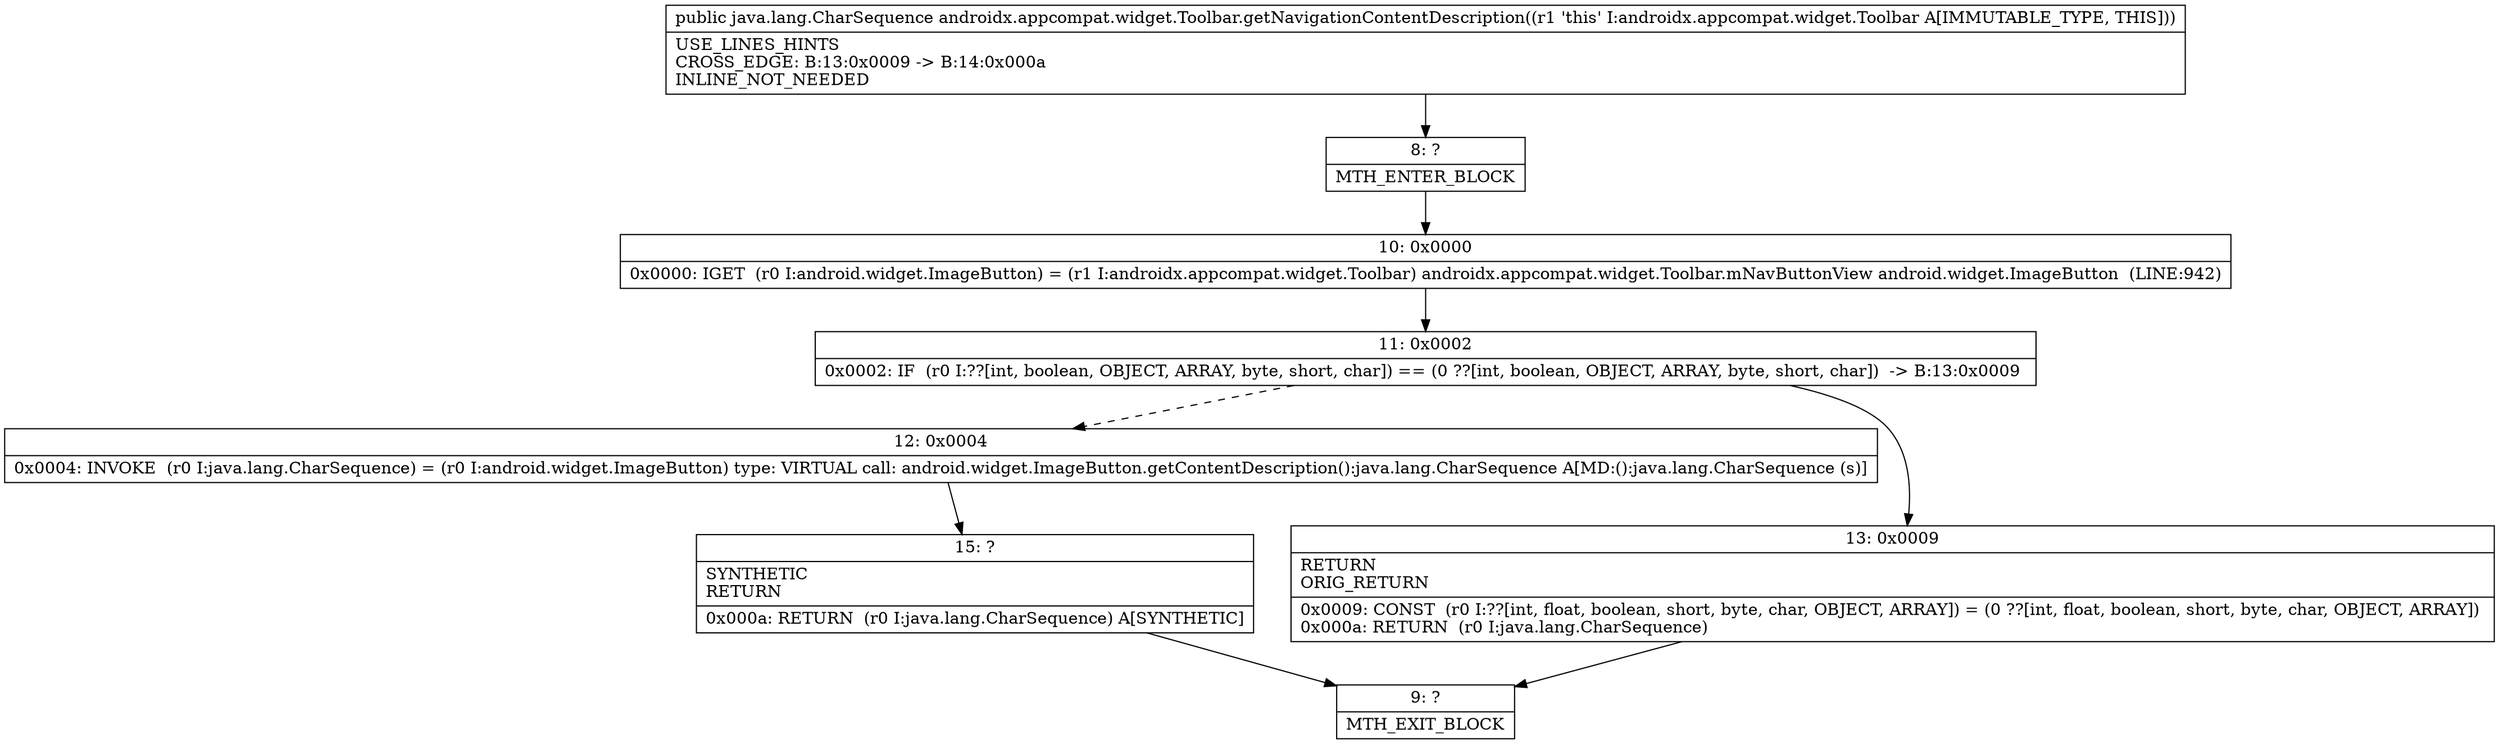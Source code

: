 digraph "CFG forandroidx.appcompat.widget.Toolbar.getNavigationContentDescription()Ljava\/lang\/CharSequence;" {
Node_8 [shape=record,label="{8\:\ ?|MTH_ENTER_BLOCK\l}"];
Node_10 [shape=record,label="{10\:\ 0x0000|0x0000: IGET  (r0 I:android.widget.ImageButton) = (r1 I:androidx.appcompat.widget.Toolbar) androidx.appcompat.widget.Toolbar.mNavButtonView android.widget.ImageButton  (LINE:942)\l}"];
Node_11 [shape=record,label="{11\:\ 0x0002|0x0002: IF  (r0 I:??[int, boolean, OBJECT, ARRAY, byte, short, char]) == (0 ??[int, boolean, OBJECT, ARRAY, byte, short, char])  \-\> B:13:0x0009 \l}"];
Node_12 [shape=record,label="{12\:\ 0x0004|0x0004: INVOKE  (r0 I:java.lang.CharSequence) = (r0 I:android.widget.ImageButton) type: VIRTUAL call: android.widget.ImageButton.getContentDescription():java.lang.CharSequence A[MD:():java.lang.CharSequence (s)]\l}"];
Node_15 [shape=record,label="{15\:\ ?|SYNTHETIC\lRETURN\l|0x000a: RETURN  (r0 I:java.lang.CharSequence) A[SYNTHETIC]\l}"];
Node_9 [shape=record,label="{9\:\ ?|MTH_EXIT_BLOCK\l}"];
Node_13 [shape=record,label="{13\:\ 0x0009|RETURN\lORIG_RETURN\l|0x0009: CONST  (r0 I:??[int, float, boolean, short, byte, char, OBJECT, ARRAY]) = (0 ??[int, float, boolean, short, byte, char, OBJECT, ARRAY]) \l0x000a: RETURN  (r0 I:java.lang.CharSequence) \l}"];
MethodNode[shape=record,label="{public java.lang.CharSequence androidx.appcompat.widget.Toolbar.getNavigationContentDescription((r1 'this' I:androidx.appcompat.widget.Toolbar A[IMMUTABLE_TYPE, THIS]))  | USE_LINES_HINTS\lCROSS_EDGE: B:13:0x0009 \-\> B:14:0x000a\lINLINE_NOT_NEEDED\l}"];
MethodNode -> Node_8;Node_8 -> Node_10;
Node_10 -> Node_11;
Node_11 -> Node_12[style=dashed];
Node_11 -> Node_13;
Node_12 -> Node_15;
Node_15 -> Node_9;
Node_13 -> Node_9;
}

